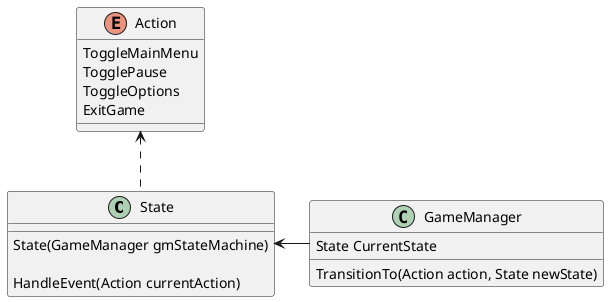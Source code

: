 @startuml state_diagram
allow_mixing

class State {
  State(GameManager gmStateMachine)

  HandleEvent(Action currentAction)
}

class GameManager {
  State CurrentState

  TransitionTo(Action action, State newState)
}

State <- GameManager

enum Action
{
    ToggleMainMenu
    TogglePause
    ToggleOptions
    ExitGame
}

Action <.. State

@enduml